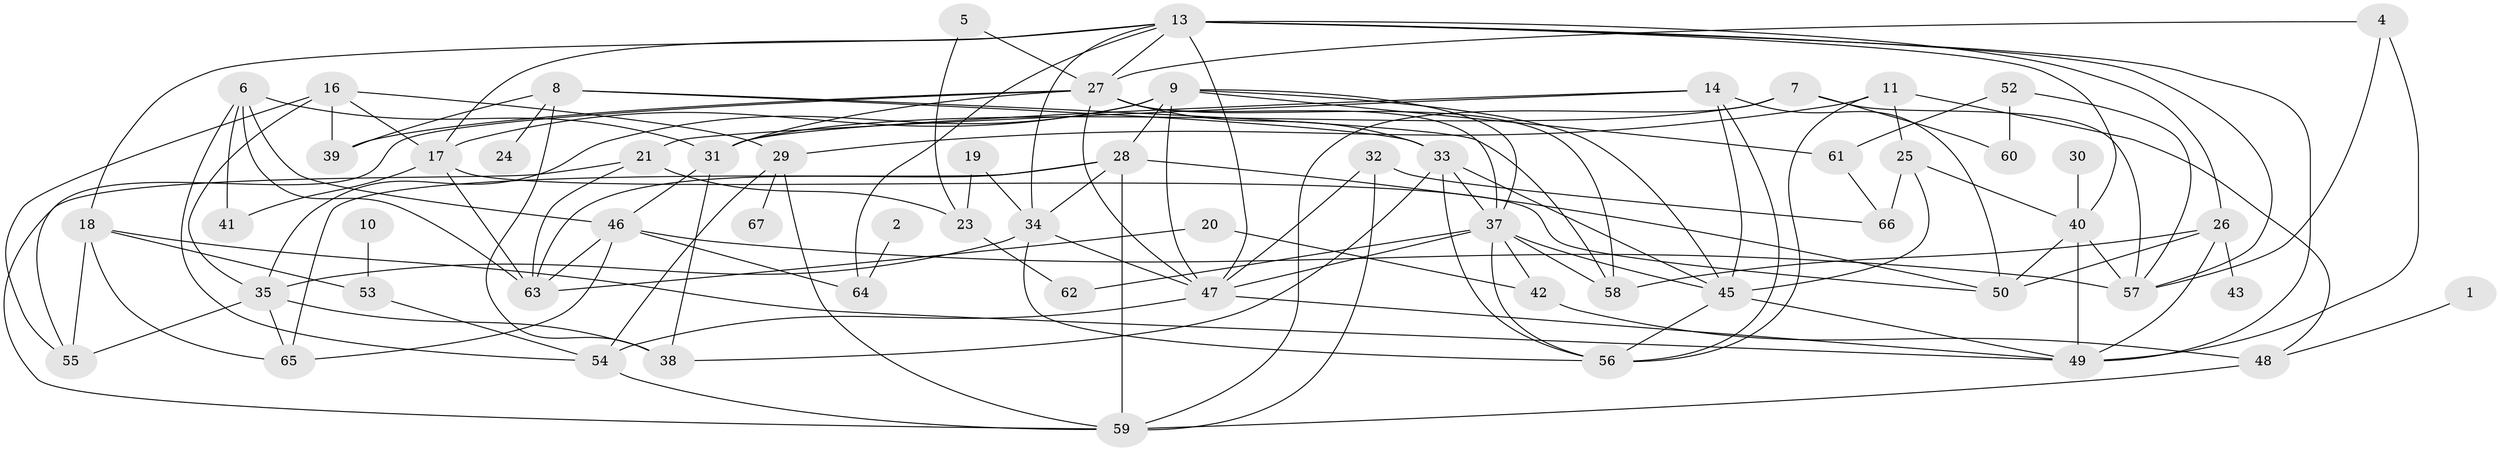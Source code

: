 // original degree distribution, {5: 0.09022556390977443, 3: 0.24812030075187969, 1: 0.17293233082706766, 2: 0.16541353383458646, 4: 0.18796992481203006, 0: 0.03759398496240601, 6: 0.06766917293233082, 7: 0.03007518796992481}
// Generated by graph-tools (version 1.1) at 2025/00/03/09/25 03:00:50]
// undirected, 60 vertices, 131 edges
graph export_dot {
graph [start="1"]
  node [color=gray90,style=filled];
  1;
  2;
  4;
  5;
  6;
  7;
  8;
  9;
  10;
  11;
  13;
  14;
  16;
  17;
  18;
  19;
  20;
  21;
  23;
  24;
  25;
  26;
  27;
  28;
  29;
  30;
  31;
  32;
  33;
  34;
  35;
  37;
  38;
  39;
  40;
  41;
  42;
  43;
  45;
  46;
  47;
  48;
  49;
  50;
  52;
  53;
  54;
  55;
  56;
  57;
  58;
  59;
  60;
  61;
  62;
  63;
  64;
  65;
  66;
  67;
  1 -- 48 [weight=1.0];
  2 -- 64 [weight=1.0];
  4 -- 27 [weight=1.0];
  4 -- 49 [weight=1.0];
  4 -- 57 [weight=1.0];
  5 -- 23 [weight=1.0];
  5 -- 27 [weight=1.0];
  6 -- 31 [weight=1.0];
  6 -- 41 [weight=1.0];
  6 -- 46 [weight=1.0];
  6 -- 54 [weight=1.0];
  6 -- 63 [weight=1.0];
  7 -- 31 [weight=1.0];
  7 -- 57 [weight=1.0];
  7 -- 59 [weight=1.0];
  7 -- 60 [weight=1.0];
  8 -- 24 [weight=1.0];
  8 -- 33 [weight=1.0];
  8 -- 38 [weight=1.0];
  8 -- 39 [weight=1.0];
  8 -- 58 [weight=1.0];
  9 -- 17 [weight=1.0];
  9 -- 28 [weight=1.0];
  9 -- 35 [weight=1.0];
  9 -- 37 [weight=1.0];
  9 -- 45 [weight=1.0];
  9 -- 47 [weight=1.0];
  9 -- 61 [weight=1.0];
  10 -- 53 [weight=1.0];
  11 -- 25 [weight=1.0];
  11 -- 29 [weight=1.0];
  11 -- 48 [weight=1.0];
  11 -- 56 [weight=1.0];
  13 -- 17 [weight=1.0];
  13 -- 18 [weight=1.0];
  13 -- 26 [weight=1.0];
  13 -- 27 [weight=1.0];
  13 -- 34 [weight=1.0];
  13 -- 40 [weight=1.0];
  13 -- 47 [weight=1.0];
  13 -- 49 [weight=1.0];
  13 -- 57 [weight=1.0];
  13 -- 64 [weight=1.0];
  14 -- 21 [weight=1.0];
  14 -- 31 [weight=1.0];
  14 -- 45 [weight=1.0];
  14 -- 50 [weight=1.0];
  14 -- 56 [weight=1.0];
  16 -- 17 [weight=1.0];
  16 -- 29 [weight=1.0];
  16 -- 35 [weight=1.0];
  16 -- 39 [weight=1.0];
  16 -- 55 [weight=1.0];
  17 -- 41 [weight=2.0];
  17 -- 50 [weight=1.0];
  17 -- 63 [weight=1.0];
  18 -- 49 [weight=1.0];
  18 -- 53 [weight=1.0];
  18 -- 55 [weight=2.0];
  18 -- 65 [weight=1.0];
  19 -- 23 [weight=1.0];
  19 -- 34 [weight=1.0];
  20 -- 42 [weight=1.0];
  20 -- 63 [weight=1.0];
  21 -- 23 [weight=1.0];
  21 -- 59 [weight=1.0];
  21 -- 63 [weight=1.0];
  23 -- 62 [weight=1.0];
  25 -- 40 [weight=1.0];
  25 -- 45 [weight=1.0];
  25 -- 66 [weight=1.0];
  26 -- 43 [weight=1.0];
  26 -- 49 [weight=1.0];
  26 -- 50 [weight=1.0];
  26 -- 58 [weight=1.0];
  27 -- 31 [weight=1.0];
  27 -- 33 [weight=1.0];
  27 -- 37 [weight=1.0];
  27 -- 39 [weight=1.0];
  27 -- 47 [weight=1.0];
  27 -- 55 [weight=1.0];
  27 -- 58 [weight=1.0];
  28 -- 34 [weight=1.0];
  28 -- 50 [weight=1.0];
  28 -- 59 [weight=1.0];
  28 -- 63 [weight=1.0];
  28 -- 65 [weight=1.0];
  29 -- 54 [weight=1.0];
  29 -- 59 [weight=1.0];
  29 -- 67 [weight=1.0];
  30 -- 40 [weight=1.0];
  31 -- 38 [weight=1.0];
  31 -- 46 [weight=1.0];
  32 -- 47 [weight=1.0];
  32 -- 59 [weight=1.0];
  32 -- 66 [weight=1.0];
  33 -- 37 [weight=1.0];
  33 -- 38 [weight=1.0];
  33 -- 45 [weight=1.0];
  33 -- 56 [weight=1.0];
  34 -- 35 [weight=2.0];
  34 -- 47 [weight=1.0];
  34 -- 56 [weight=1.0];
  35 -- 38 [weight=1.0];
  35 -- 55 [weight=1.0];
  35 -- 65 [weight=1.0];
  37 -- 42 [weight=2.0];
  37 -- 45 [weight=1.0];
  37 -- 47 [weight=1.0];
  37 -- 56 [weight=1.0];
  37 -- 58 [weight=1.0];
  37 -- 62 [weight=1.0];
  40 -- 49 [weight=1.0];
  40 -- 50 [weight=2.0];
  40 -- 57 [weight=2.0];
  42 -- 48 [weight=1.0];
  45 -- 49 [weight=1.0];
  45 -- 56 [weight=1.0];
  46 -- 57 [weight=1.0];
  46 -- 63 [weight=1.0];
  46 -- 64 [weight=1.0];
  46 -- 65 [weight=1.0];
  47 -- 49 [weight=1.0];
  47 -- 54 [weight=1.0];
  48 -- 59 [weight=1.0];
  52 -- 57 [weight=1.0];
  52 -- 60 [weight=1.0];
  52 -- 61 [weight=1.0];
  53 -- 54 [weight=1.0];
  54 -- 59 [weight=1.0];
  61 -- 66 [weight=2.0];
}
